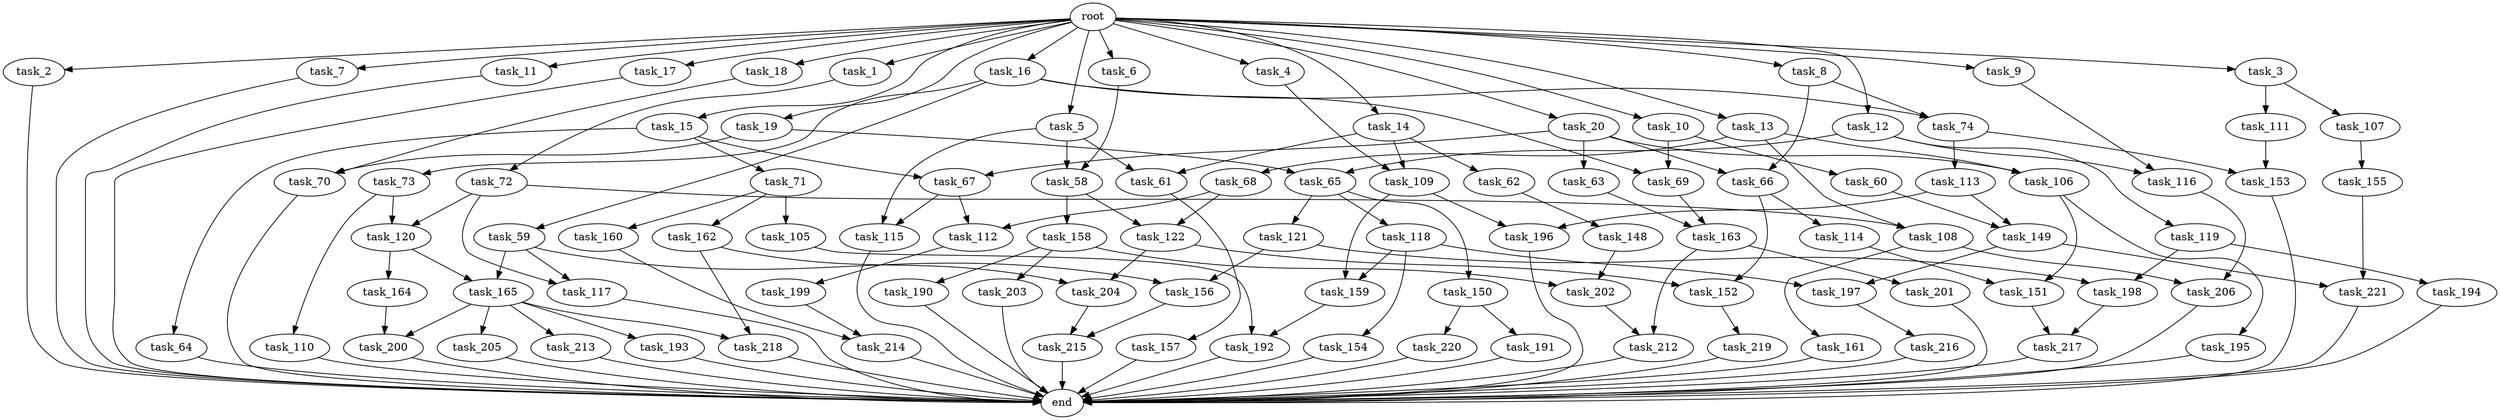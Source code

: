 digraph G {
  root [size="0.000000"];
  task_1 [size="1.024000"];
  task_2 [size="1.024000"];
  task_3 [size="1.024000"];
  task_4 [size="1.024000"];
  task_5 [size="1.024000"];
  task_6 [size="1.024000"];
  task_7 [size="1.024000"];
  task_8 [size="1.024000"];
  task_9 [size="1.024000"];
  task_10 [size="1.024000"];
  task_11 [size="1.024000"];
  task_12 [size="1.024000"];
  task_13 [size="1.024000"];
  task_14 [size="1.024000"];
  task_15 [size="1.024000"];
  task_16 [size="1.024000"];
  task_17 [size="1.024000"];
  task_18 [size="1.024000"];
  task_19 [size="1.024000"];
  task_20 [size="1.024000"];
  task_58 [size="154618822.656000"];
  task_59 [size="420906795.008000"];
  task_60 [size="77309411.328000"];
  task_61 [size="214748364.800000"];
  task_62 [size="137438953.472000"];
  task_63 [size="34359738.368000"];
  task_64 [size="309237645.312000"];
  task_65 [size="858993459.200000"];
  task_66 [size="249108103.168000"];
  task_67 [size="343597383.680000"];
  task_68 [size="549755813.888000"];
  task_69 [size="498216206.336000"];
  task_70 [size="343597383.680000"];
  task_71 [size="309237645.312000"];
  task_72 [size="137438953.472000"];
  task_73 [size="420906795.008000"];
  task_74 [size="635655159.808000"];
  task_105 [size="214748364.800000"];
  task_106 [size="584115552.256000"];
  task_107 [size="549755813.888000"];
  task_108 [size="1245540515.840000"];
  task_109 [size="274877906.944000"];
  task_110 [size="77309411.328000"];
  task_111 [size="549755813.888000"];
  task_112 [size="386547056.640000"];
  task_113 [size="77309411.328000"];
  task_114 [size="309237645.312000"];
  task_115 [size="154618822.656000"];
  task_116 [size="627065225.216000"];
  task_117 [size="1116691496.960000"];
  task_118 [size="34359738.368000"];
  task_119 [size="549755813.888000"];
  task_120 [size="773094113.280000"];
  task_121 [size="34359738.368000"];
  task_122 [size="1005022347.264000"];
  task_148 [size="420906795.008000"];
  task_149 [size="1554778161.152000"];
  task_150 [size="34359738.368000"];
  task_151 [size="214748364.800000"];
  task_152 [size="1005022347.264000"];
  task_153 [size="154618822.656000"];
  task_154 [size="309237645.312000"];
  task_155 [size="137438953.472000"];
  task_156 [size="1116691496.960000"];
  task_157 [size="695784701.952000"];
  task_158 [size="695784701.952000"];
  task_159 [size="386547056.640000"];
  task_160 [size="214748364.800000"];
  task_161 [size="34359738.368000"];
  task_162 [size="214748364.800000"];
  task_163 [size="841813590.016000"];
  task_164 [size="77309411.328000"];
  task_165 [size="498216206.336000"];
  task_190 [size="695784701.952000"];
  task_191 [size="77309411.328000"];
  task_192 [size="343597383.680000"];
  task_193 [size="420906795.008000"];
  task_194 [size="695784701.952000"];
  task_195 [size="77309411.328000"];
  task_196 [size="936302870.528000"];
  task_197 [size="343597383.680000"];
  task_198 [size="1391569403.904000"];
  task_199 [size="137438953.472000"];
  task_200 [size="730144440.320000"];
  task_201 [size="420906795.008000"];
  task_202 [size="1005022347.264000"];
  task_203 [size="695784701.952000"];
  task_204 [size="1005022347.264000"];
  task_205 [size="420906795.008000"];
  task_206 [size="730144440.320000"];
  task_212 [size="558345748.480000"];
  task_213 [size="420906795.008000"];
  task_214 [size="446676598.784000"];
  task_215 [size="386547056.640000"];
  task_216 [size="77309411.328000"];
  task_217 [size="386547056.640000"];
  task_218 [size="730144440.320000"];
  task_219 [size="420906795.008000"];
  task_220 [size="77309411.328000"];
  task_221 [size="171798691.840000"];
  end [size="0.000000"];

  root -> task_1 [size="1.000000"];
  root -> task_2 [size="1.000000"];
  root -> task_3 [size="1.000000"];
  root -> task_4 [size="1.000000"];
  root -> task_5 [size="1.000000"];
  root -> task_6 [size="1.000000"];
  root -> task_7 [size="1.000000"];
  root -> task_8 [size="1.000000"];
  root -> task_9 [size="1.000000"];
  root -> task_10 [size="1.000000"];
  root -> task_11 [size="1.000000"];
  root -> task_12 [size="1.000000"];
  root -> task_13 [size="1.000000"];
  root -> task_14 [size="1.000000"];
  root -> task_15 [size="1.000000"];
  root -> task_16 [size="1.000000"];
  root -> task_17 [size="1.000000"];
  root -> task_18 [size="1.000000"];
  root -> task_19 [size="1.000000"];
  root -> task_20 [size="1.000000"];
  task_1 -> task_72 [size="134217728.000000"];
  task_2 -> end [size="1.000000"];
  task_3 -> task_107 [size="536870912.000000"];
  task_3 -> task_111 [size="536870912.000000"];
  task_4 -> task_109 [size="134217728.000000"];
  task_5 -> task_58 [size="75497472.000000"];
  task_5 -> task_61 [size="75497472.000000"];
  task_5 -> task_115 [size="75497472.000000"];
  task_6 -> task_58 [size="75497472.000000"];
  task_7 -> end [size="1.000000"];
  task_8 -> task_66 [size="209715200.000000"];
  task_8 -> task_74 [size="209715200.000000"];
  task_9 -> task_116 [size="75497472.000000"];
  task_10 -> task_60 [size="75497472.000000"];
  task_10 -> task_69 [size="75497472.000000"];
  task_11 -> end [size="1.000000"];
  task_12 -> task_65 [size="536870912.000000"];
  task_12 -> task_116 [size="536870912.000000"];
  task_12 -> task_119 [size="536870912.000000"];
  task_13 -> task_68 [size="536870912.000000"];
  task_13 -> task_106 [size="536870912.000000"];
  task_13 -> task_108 [size="536870912.000000"];
  task_14 -> task_61 [size="134217728.000000"];
  task_14 -> task_62 [size="134217728.000000"];
  task_14 -> task_109 [size="134217728.000000"];
  task_15 -> task_64 [size="301989888.000000"];
  task_15 -> task_67 [size="301989888.000000"];
  task_15 -> task_71 [size="301989888.000000"];
  task_16 -> task_59 [size="411041792.000000"];
  task_16 -> task_69 [size="411041792.000000"];
  task_16 -> task_73 [size="411041792.000000"];
  task_16 -> task_74 [size="411041792.000000"];
  task_17 -> end [size="1.000000"];
  task_18 -> task_70 [size="33554432.000000"];
  task_19 -> task_65 [size="301989888.000000"];
  task_19 -> task_70 [size="301989888.000000"];
  task_20 -> task_63 [size="33554432.000000"];
  task_20 -> task_66 [size="33554432.000000"];
  task_20 -> task_67 [size="33554432.000000"];
  task_20 -> task_106 [size="33554432.000000"];
  task_58 -> task_122 [size="679477248.000000"];
  task_58 -> task_158 [size="679477248.000000"];
  task_59 -> task_117 [size="411041792.000000"];
  task_59 -> task_156 [size="411041792.000000"];
  task_59 -> task_165 [size="411041792.000000"];
  task_60 -> task_149 [size="679477248.000000"];
  task_61 -> task_157 [size="679477248.000000"];
  task_62 -> task_148 [size="411041792.000000"];
  task_63 -> task_163 [size="411041792.000000"];
  task_64 -> end [size="1.000000"];
  task_65 -> task_118 [size="33554432.000000"];
  task_65 -> task_121 [size="33554432.000000"];
  task_65 -> task_150 [size="33554432.000000"];
  task_66 -> task_114 [size="301989888.000000"];
  task_66 -> task_152 [size="301989888.000000"];
  task_67 -> task_112 [size="75497472.000000"];
  task_67 -> task_115 [size="75497472.000000"];
  task_68 -> task_112 [size="301989888.000000"];
  task_68 -> task_122 [size="301989888.000000"];
  task_69 -> task_163 [size="411041792.000000"];
  task_70 -> end [size="1.000000"];
  task_71 -> task_105 [size="209715200.000000"];
  task_71 -> task_160 [size="209715200.000000"];
  task_71 -> task_162 [size="209715200.000000"];
  task_72 -> task_108 [size="679477248.000000"];
  task_72 -> task_117 [size="679477248.000000"];
  task_72 -> task_120 [size="679477248.000000"];
  task_73 -> task_110 [size="75497472.000000"];
  task_73 -> task_120 [size="75497472.000000"];
  task_74 -> task_113 [size="75497472.000000"];
  task_74 -> task_153 [size="75497472.000000"];
  task_105 -> task_192 [size="33554432.000000"];
  task_106 -> task_151 [size="75497472.000000"];
  task_106 -> task_195 [size="75497472.000000"];
  task_107 -> task_155 [size="134217728.000000"];
  task_108 -> task_161 [size="33554432.000000"];
  task_108 -> task_206 [size="33554432.000000"];
  task_109 -> task_159 [size="75497472.000000"];
  task_109 -> task_196 [size="75497472.000000"];
  task_110 -> end [size="1.000000"];
  task_111 -> task_153 [size="75497472.000000"];
  task_112 -> task_199 [size="134217728.000000"];
  task_113 -> task_149 [size="838860800.000000"];
  task_113 -> task_196 [size="838860800.000000"];
  task_114 -> task_151 [size="134217728.000000"];
  task_115 -> end [size="1.000000"];
  task_116 -> task_206 [size="679477248.000000"];
  task_117 -> end [size="1.000000"];
  task_118 -> task_154 [size="301989888.000000"];
  task_118 -> task_159 [size="301989888.000000"];
  task_118 -> task_197 [size="301989888.000000"];
  task_119 -> task_194 [size="679477248.000000"];
  task_119 -> task_198 [size="679477248.000000"];
  task_120 -> task_164 [size="75497472.000000"];
  task_120 -> task_165 [size="75497472.000000"];
  task_121 -> task_156 [size="679477248.000000"];
  task_121 -> task_198 [size="679477248.000000"];
  task_122 -> task_152 [size="679477248.000000"];
  task_122 -> task_204 [size="679477248.000000"];
  task_148 -> task_202 [size="301989888.000000"];
  task_149 -> task_197 [size="33554432.000000"];
  task_149 -> task_221 [size="33554432.000000"];
  task_150 -> task_191 [size="75497472.000000"];
  task_150 -> task_220 [size="75497472.000000"];
  task_151 -> task_217 [size="75497472.000000"];
  task_152 -> task_219 [size="411041792.000000"];
  task_153 -> end [size="1.000000"];
  task_154 -> end [size="1.000000"];
  task_155 -> task_221 [size="134217728.000000"];
  task_156 -> task_215 [size="301989888.000000"];
  task_157 -> end [size="1.000000"];
  task_158 -> task_190 [size="679477248.000000"];
  task_158 -> task_202 [size="679477248.000000"];
  task_158 -> task_203 [size="679477248.000000"];
  task_159 -> task_192 [size="301989888.000000"];
  task_160 -> task_214 [size="134217728.000000"];
  task_161 -> end [size="1.000000"];
  task_162 -> task_204 [size="301989888.000000"];
  task_162 -> task_218 [size="301989888.000000"];
  task_163 -> task_201 [size="411041792.000000"];
  task_163 -> task_212 [size="411041792.000000"];
  task_164 -> task_200 [size="301989888.000000"];
  task_165 -> task_193 [size="411041792.000000"];
  task_165 -> task_200 [size="411041792.000000"];
  task_165 -> task_205 [size="411041792.000000"];
  task_165 -> task_213 [size="411041792.000000"];
  task_165 -> task_218 [size="411041792.000000"];
  task_190 -> end [size="1.000000"];
  task_191 -> end [size="1.000000"];
  task_192 -> end [size="1.000000"];
  task_193 -> end [size="1.000000"];
  task_194 -> end [size="1.000000"];
  task_195 -> end [size="1.000000"];
  task_196 -> end [size="1.000000"];
  task_197 -> task_216 [size="75497472.000000"];
  task_198 -> task_217 [size="301989888.000000"];
  task_199 -> task_214 [size="301989888.000000"];
  task_200 -> end [size="1.000000"];
  task_201 -> end [size="1.000000"];
  task_202 -> task_212 [size="134217728.000000"];
  task_203 -> end [size="1.000000"];
  task_204 -> task_215 [size="75497472.000000"];
  task_205 -> end [size="1.000000"];
  task_206 -> end [size="1.000000"];
  task_212 -> end [size="1.000000"];
  task_213 -> end [size="1.000000"];
  task_214 -> end [size="1.000000"];
  task_215 -> end [size="1.000000"];
  task_216 -> end [size="1.000000"];
  task_217 -> end [size="1.000000"];
  task_218 -> end [size="1.000000"];
  task_219 -> end [size="1.000000"];
  task_220 -> end [size="1.000000"];
  task_221 -> end [size="1.000000"];
}
